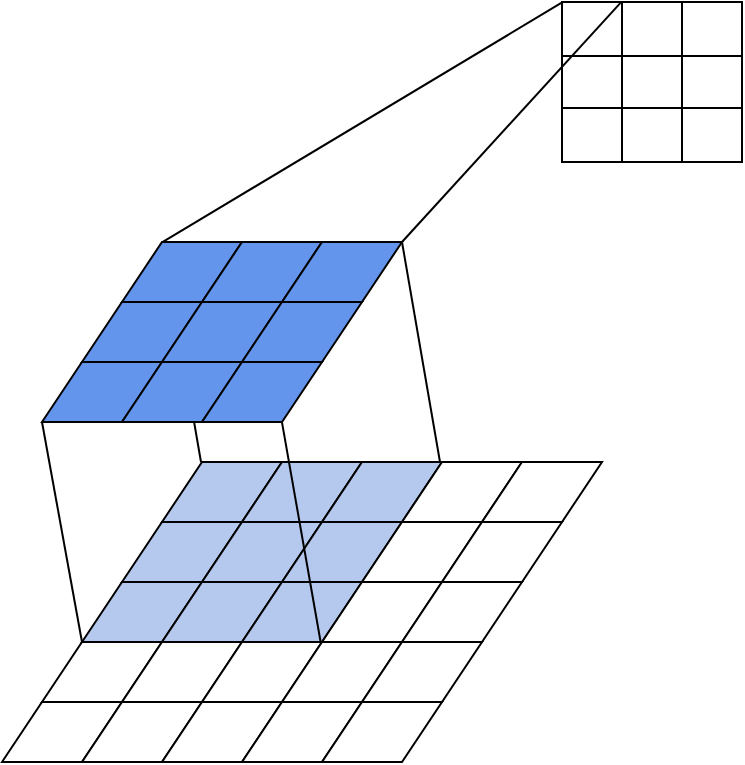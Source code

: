 <mxfile version="21.6.6" type="github">
  <diagram name="Página-1" id="jo_heMIZXuQTg2KebVLG">
    <mxGraphModel dx="989" dy="554" grid="1" gridSize="10" guides="1" tooltips="1" connect="1" arrows="1" fold="1" page="1" pageScale="1" pageWidth="827" pageHeight="1169" math="0" shadow="0">
      <root>
        <mxCell id="0" />
        <mxCell id="1" parent="0" />
        <mxCell id="lXzNm0UQ8YknDkBXzUpj-116" value="" style="group;fillColor=none;" vertex="1" connectable="0" parent="1">
          <mxGeometry x="190" y="140" width="180" height="90" as="geometry" />
        </mxCell>
        <mxCell id="lXzNm0UQ8YknDkBXzUpj-128" value="" style="endArrow=none;html=1;rounded=0;entryX=0.322;entryY=0;entryDx=0;entryDy=0;entryPerimeter=0;exitX=1;exitY=0;exitDx=0;exitDy=0;" edge="1" parent="lXzNm0UQ8YknDkBXzUpj-116">
          <mxGeometry width="50" height="50" relative="1" as="geometry">
            <mxPoint x="60.5" as="sourcePoint" />
            <mxPoint x="79.5" y="110" as="targetPoint" />
          </mxGeometry>
        </mxCell>
        <mxCell id="lXzNm0UQ8YknDkBXzUpj-104" value="" style="shape=parallelogram;perimeter=parallelogramPerimeter;whiteSpace=wrap;html=1;fixedSize=1;fillColor=#6495ED;" vertex="1" parent="lXzNm0UQ8YknDkBXzUpj-116">
          <mxGeometry x="40" width="60" height="30" as="geometry" />
        </mxCell>
        <mxCell id="lXzNm0UQ8YknDkBXzUpj-105" value="" style="shape=parallelogram;perimeter=parallelogramPerimeter;whiteSpace=wrap;html=1;fixedSize=1;fillColor=#6495ED;" vertex="1" parent="lXzNm0UQ8YknDkBXzUpj-116">
          <mxGeometry x="80" width="60" height="30" as="geometry" />
        </mxCell>
        <mxCell id="lXzNm0UQ8YknDkBXzUpj-106" value="" style="shape=parallelogram;perimeter=parallelogramPerimeter;whiteSpace=wrap;html=1;fixedSize=1;fillColor=#6495ED;" vertex="1" parent="lXzNm0UQ8YknDkBXzUpj-116">
          <mxGeometry x="120" width="60" height="30" as="geometry" />
        </mxCell>
        <mxCell id="lXzNm0UQ8YknDkBXzUpj-107" value="" style="shape=parallelogram;perimeter=parallelogramPerimeter;whiteSpace=wrap;html=1;fixedSize=1;fillColor=#6495ED;" vertex="1" parent="lXzNm0UQ8YknDkBXzUpj-116">
          <mxGeometry x="20" y="30" width="60" height="30" as="geometry" />
        </mxCell>
        <mxCell id="lXzNm0UQ8YknDkBXzUpj-108" value="" style="shape=parallelogram;perimeter=parallelogramPerimeter;whiteSpace=wrap;html=1;fixedSize=1;fillColor=#6495ED;" vertex="1" parent="lXzNm0UQ8YknDkBXzUpj-116">
          <mxGeometry x="60" y="30" width="60" height="30" as="geometry" />
        </mxCell>
        <mxCell id="lXzNm0UQ8YknDkBXzUpj-109" value="" style="shape=parallelogram;perimeter=parallelogramPerimeter;whiteSpace=wrap;html=1;fixedSize=1;fillColor=#6495ED;" vertex="1" parent="lXzNm0UQ8YknDkBXzUpj-116">
          <mxGeometry x="100" y="30" width="60" height="30" as="geometry" />
        </mxCell>
        <mxCell id="lXzNm0UQ8YknDkBXzUpj-110" value="" style="shape=parallelogram;perimeter=parallelogramPerimeter;whiteSpace=wrap;html=1;fixedSize=1;fillColor=#6495ED;" vertex="1" parent="lXzNm0UQ8YknDkBXzUpj-116">
          <mxGeometry y="60" width="60" height="30" as="geometry" />
        </mxCell>
        <mxCell id="lXzNm0UQ8YknDkBXzUpj-111" value="" style="shape=parallelogram;perimeter=parallelogramPerimeter;whiteSpace=wrap;html=1;fixedSize=1;fillColor=#6495ED;" vertex="1" parent="lXzNm0UQ8YknDkBXzUpj-116">
          <mxGeometry x="40" y="60" width="60" height="30" as="geometry" />
        </mxCell>
        <mxCell id="lXzNm0UQ8YknDkBXzUpj-112" value="" style="shape=parallelogram;perimeter=parallelogramPerimeter;whiteSpace=wrap;html=1;fixedSize=1;fillColor=#6495ED;" vertex="1" parent="lXzNm0UQ8YknDkBXzUpj-116">
          <mxGeometry x="80" y="60" width="60" height="30" as="geometry" />
        </mxCell>
        <mxCell id="lXzNm0UQ8YknDkBXzUpj-117" value="" style="group" vertex="1" connectable="0" parent="1">
          <mxGeometry x="170" y="250" width="300" height="150" as="geometry" />
        </mxCell>
        <mxCell id="lXzNm0UQ8YknDkBXzUpj-78" value="" style="shape=parallelogram;perimeter=parallelogramPerimeter;whiteSpace=wrap;html=1;fixedSize=1;fillColor=#B4C9ED;" vertex="1" parent="lXzNm0UQ8YknDkBXzUpj-117">
          <mxGeometry x="80" width="60" height="30" as="geometry" />
        </mxCell>
        <mxCell id="lXzNm0UQ8YknDkBXzUpj-80" value="" style="shape=parallelogram;perimeter=parallelogramPerimeter;whiteSpace=wrap;html=1;fixedSize=1;fillColor=#B4C9ED;" vertex="1" parent="lXzNm0UQ8YknDkBXzUpj-117">
          <mxGeometry x="120" width="60" height="30" as="geometry" />
        </mxCell>
        <mxCell id="lXzNm0UQ8YknDkBXzUpj-81" value="" style="shape=parallelogram;perimeter=parallelogramPerimeter;whiteSpace=wrap;html=1;fixedSize=1;fillColor=#B4C9ED;" vertex="1" parent="lXzNm0UQ8YknDkBXzUpj-117">
          <mxGeometry x="160" width="60" height="30" as="geometry" />
        </mxCell>
        <mxCell id="lXzNm0UQ8YknDkBXzUpj-82" value="" style="shape=parallelogram;perimeter=parallelogramPerimeter;whiteSpace=wrap;html=1;fixedSize=1;" vertex="1" parent="lXzNm0UQ8YknDkBXzUpj-117">
          <mxGeometry x="200" width="60" height="30" as="geometry" />
        </mxCell>
        <mxCell id="lXzNm0UQ8YknDkBXzUpj-83" value="" style="shape=parallelogram;perimeter=parallelogramPerimeter;whiteSpace=wrap;html=1;fixedSize=1;" vertex="1" parent="lXzNm0UQ8YknDkBXzUpj-117">
          <mxGeometry x="240" width="60" height="30" as="geometry" />
        </mxCell>
        <mxCell id="lXzNm0UQ8YknDkBXzUpj-84" value="" style="shape=parallelogram;perimeter=parallelogramPerimeter;whiteSpace=wrap;html=1;fixedSize=1;fillColor=#B4C9ED;" vertex="1" parent="lXzNm0UQ8YknDkBXzUpj-117">
          <mxGeometry x="60" y="30" width="60" height="30" as="geometry" />
        </mxCell>
        <mxCell id="lXzNm0UQ8YknDkBXzUpj-85" value="" style="shape=parallelogram;perimeter=parallelogramPerimeter;whiteSpace=wrap;html=1;fixedSize=1;fillColor=#B4C9ED;" vertex="1" parent="lXzNm0UQ8YknDkBXzUpj-117">
          <mxGeometry x="100" y="30" width="60" height="30" as="geometry" />
        </mxCell>
        <mxCell id="lXzNm0UQ8YknDkBXzUpj-86" value="" style="shape=parallelogram;perimeter=parallelogramPerimeter;whiteSpace=wrap;html=1;fixedSize=1;fillColor=#B4C9ED;" vertex="1" parent="lXzNm0UQ8YknDkBXzUpj-117">
          <mxGeometry x="140" y="30" width="60" height="30" as="geometry" />
        </mxCell>
        <mxCell id="lXzNm0UQ8YknDkBXzUpj-87" value="" style="shape=parallelogram;perimeter=parallelogramPerimeter;whiteSpace=wrap;html=1;fixedSize=1;" vertex="1" parent="lXzNm0UQ8YknDkBXzUpj-117">
          <mxGeometry x="180" y="30" width="60" height="30" as="geometry" />
        </mxCell>
        <mxCell id="lXzNm0UQ8YknDkBXzUpj-88" value="" style="shape=parallelogram;perimeter=parallelogramPerimeter;whiteSpace=wrap;html=1;fixedSize=1;" vertex="1" parent="lXzNm0UQ8YknDkBXzUpj-117">
          <mxGeometry x="220" y="30" width="60" height="30" as="geometry" />
        </mxCell>
        <mxCell id="lXzNm0UQ8YknDkBXzUpj-89" value="" style="shape=parallelogram;perimeter=parallelogramPerimeter;whiteSpace=wrap;html=1;fixedSize=1;fillColor=#B4C9ED;" vertex="1" parent="lXzNm0UQ8YknDkBXzUpj-117">
          <mxGeometry x="40" y="60" width="60" height="30" as="geometry" />
        </mxCell>
        <mxCell id="lXzNm0UQ8YknDkBXzUpj-90" value="" style="shape=parallelogram;perimeter=parallelogramPerimeter;whiteSpace=wrap;html=1;fixedSize=1;fillColor=#B4C9ED;" vertex="1" parent="lXzNm0UQ8YknDkBXzUpj-117">
          <mxGeometry x="80" y="60" width="60" height="30" as="geometry" />
        </mxCell>
        <mxCell id="lXzNm0UQ8YknDkBXzUpj-91" value="" style="shape=parallelogram;perimeter=parallelogramPerimeter;whiteSpace=wrap;html=1;fixedSize=1;fillColor=#B4C9ED;" vertex="1" parent="lXzNm0UQ8YknDkBXzUpj-117">
          <mxGeometry x="120" y="60" width="60" height="30" as="geometry" />
        </mxCell>
        <mxCell id="lXzNm0UQ8YknDkBXzUpj-92" value="" style="shape=parallelogram;perimeter=parallelogramPerimeter;whiteSpace=wrap;html=1;fixedSize=1;" vertex="1" parent="lXzNm0UQ8YknDkBXzUpj-117">
          <mxGeometry x="160" y="60" width="60" height="30" as="geometry" />
        </mxCell>
        <mxCell id="lXzNm0UQ8YknDkBXzUpj-93" value="" style="shape=parallelogram;perimeter=parallelogramPerimeter;whiteSpace=wrap;html=1;fixedSize=1;" vertex="1" parent="lXzNm0UQ8YknDkBXzUpj-117">
          <mxGeometry x="200" y="60" width="60" height="30" as="geometry" />
        </mxCell>
        <mxCell id="lXzNm0UQ8YknDkBXzUpj-94" value="" style="shape=parallelogram;perimeter=parallelogramPerimeter;whiteSpace=wrap;html=1;fixedSize=1;" vertex="1" parent="lXzNm0UQ8YknDkBXzUpj-117">
          <mxGeometry x="20" y="90" width="60" height="30" as="geometry" />
        </mxCell>
        <mxCell id="lXzNm0UQ8YknDkBXzUpj-95" value="" style="shape=parallelogram;perimeter=parallelogramPerimeter;whiteSpace=wrap;html=1;fixedSize=1;" vertex="1" parent="lXzNm0UQ8YknDkBXzUpj-117">
          <mxGeometry x="60" y="90" width="60" height="30" as="geometry" />
        </mxCell>
        <mxCell id="lXzNm0UQ8YknDkBXzUpj-96" value="" style="shape=parallelogram;perimeter=parallelogramPerimeter;whiteSpace=wrap;html=1;fixedSize=1;" vertex="1" parent="lXzNm0UQ8YknDkBXzUpj-117">
          <mxGeometry x="100" y="90" width="60" height="30" as="geometry" />
        </mxCell>
        <mxCell id="lXzNm0UQ8YknDkBXzUpj-97" value="" style="shape=parallelogram;perimeter=parallelogramPerimeter;whiteSpace=wrap;html=1;fixedSize=1;" vertex="1" parent="lXzNm0UQ8YknDkBXzUpj-117">
          <mxGeometry x="140" y="90" width="60" height="30" as="geometry" />
        </mxCell>
        <mxCell id="lXzNm0UQ8YknDkBXzUpj-98" value="" style="shape=parallelogram;perimeter=parallelogramPerimeter;whiteSpace=wrap;html=1;fixedSize=1;" vertex="1" parent="lXzNm0UQ8YknDkBXzUpj-117">
          <mxGeometry x="180" y="90" width="60" height="30" as="geometry" />
        </mxCell>
        <mxCell id="lXzNm0UQ8YknDkBXzUpj-99" value="" style="shape=parallelogram;perimeter=parallelogramPerimeter;whiteSpace=wrap;html=1;fixedSize=1;" vertex="1" parent="lXzNm0UQ8YknDkBXzUpj-117">
          <mxGeometry y="120" width="60" height="30" as="geometry" />
        </mxCell>
        <mxCell id="lXzNm0UQ8YknDkBXzUpj-100" value="" style="shape=parallelogram;perimeter=parallelogramPerimeter;whiteSpace=wrap;html=1;fixedSize=1;" vertex="1" parent="lXzNm0UQ8YknDkBXzUpj-117">
          <mxGeometry x="40" y="120" width="60" height="30" as="geometry" />
        </mxCell>
        <mxCell id="lXzNm0UQ8YknDkBXzUpj-101" value="" style="shape=parallelogram;perimeter=parallelogramPerimeter;whiteSpace=wrap;html=1;fixedSize=1;" vertex="1" parent="lXzNm0UQ8YknDkBXzUpj-117">
          <mxGeometry x="80" y="120" width="60" height="30" as="geometry" />
        </mxCell>
        <mxCell id="lXzNm0UQ8YknDkBXzUpj-102" value="" style="shape=parallelogram;perimeter=parallelogramPerimeter;whiteSpace=wrap;html=1;fixedSize=1;" vertex="1" parent="lXzNm0UQ8YknDkBXzUpj-117">
          <mxGeometry x="120" y="120" width="60" height="30" as="geometry" />
        </mxCell>
        <mxCell id="lXzNm0UQ8YknDkBXzUpj-103" value="" style="shape=parallelogram;perimeter=parallelogramPerimeter;whiteSpace=wrap;html=1;fixedSize=1;" vertex="1" parent="lXzNm0UQ8YknDkBXzUpj-117">
          <mxGeometry x="160" y="120" width="60" height="30" as="geometry" />
        </mxCell>
        <mxCell id="lXzNm0UQ8YknDkBXzUpj-126" value="" style="endArrow=none;html=1;rounded=0;exitX=0;exitY=1;exitDx=0;exitDy=0;entryX=0.322;entryY=0;entryDx=0;entryDy=0;entryPerimeter=0;" edge="1" parent="lXzNm0UQ8YknDkBXzUpj-117" source="lXzNm0UQ8YknDkBXzUpj-110">
          <mxGeometry width="50" height="50" relative="1" as="geometry">
            <mxPoint x="1" y="-110" as="sourcePoint" />
            <mxPoint x="40" y="90" as="targetPoint" />
          </mxGeometry>
        </mxCell>
        <mxCell id="lXzNm0UQ8YknDkBXzUpj-118" value="" style="endArrow=none;html=1;rounded=0;exitX=0.667;exitY=1.011;exitDx=0;exitDy=0;entryX=0.322;entryY=0;entryDx=0;entryDy=0;exitPerimeter=0;entryPerimeter=0;" edge="1" parent="1" source="lXzNm0UQ8YknDkBXzUpj-112" target="lXzNm0UQ8YknDkBXzUpj-97">
          <mxGeometry width="50" height="50" relative="1" as="geometry">
            <mxPoint x="446" y="320" as="sourcePoint" />
            <mxPoint x="496" y="270" as="targetPoint" />
          </mxGeometry>
        </mxCell>
        <mxCell id="lXzNm0UQ8YknDkBXzUpj-125" value="" style="endArrow=none;html=1;rounded=0;entryX=0.322;entryY=0;entryDx=0;entryDy=0;entryPerimeter=0;exitX=1;exitY=0;exitDx=0;exitDy=0;" edge="1" parent="1" source="lXzNm0UQ8YknDkBXzUpj-106">
          <mxGeometry width="50" height="50" relative="1" as="geometry">
            <mxPoint x="380" y="140" as="sourcePoint" />
            <mxPoint x="389" y="250" as="targetPoint" />
          </mxGeometry>
        </mxCell>
        <mxCell id="lXzNm0UQ8YknDkBXzUpj-129" value="" style="shape=table;startSize=0;container=1;collapsible=0;childLayout=tableLayout;fontSize=16;" vertex="1" parent="1">
          <mxGeometry x="450" y="20" width="90" height="80" as="geometry" />
        </mxCell>
        <mxCell id="lXzNm0UQ8YknDkBXzUpj-130" value="" style="shape=tableRow;horizontal=0;startSize=0;swimlaneHead=0;swimlaneBody=0;strokeColor=inherit;top=0;left=0;bottom=0;right=0;collapsible=0;dropTarget=0;fillColor=none;points=[[0,0.5],[1,0.5]];portConstraint=eastwest;fontSize=16;" vertex="1" parent="lXzNm0UQ8YknDkBXzUpj-129">
          <mxGeometry width="90" height="27" as="geometry" />
        </mxCell>
        <mxCell id="lXzNm0UQ8YknDkBXzUpj-131" value="" style="shape=partialRectangle;html=1;whiteSpace=wrap;connectable=0;strokeColor=inherit;overflow=hidden;fillColor=none;top=0;left=0;bottom=0;right=0;pointerEvents=1;fontSize=16;" vertex="1" parent="lXzNm0UQ8YknDkBXzUpj-130">
          <mxGeometry width="30" height="27" as="geometry">
            <mxRectangle width="30" height="27" as="alternateBounds" />
          </mxGeometry>
        </mxCell>
        <mxCell id="lXzNm0UQ8YknDkBXzUpj-132" value="" style="shape=partialRectangle;html=1;whiteSpace=wrap;connectable=0;strokeColor=inherit;overflow=hidden;fillColor=none;top=0;left=0;bottom=0;right=0;pointerEvents=1;fontSize=16;" vertex="1" parent="lXzNm0UQ8YknDkBXzUpj-130">
          <mxGeometry x="30" width="30" height="27" as="geometry">
            <mxRectangle width="30" height="27" as="alternateBounds" />
          </mxGeometry>
        </mxCell>
        <mxCell id="lXzNm0UQ8YknDkBXzUpj-133" value="" style="shape=partialRectangle;html=1;whiteSpace=wrap;connectable=0;strokeColor=inherit;overflow=hidden;fillColor=none;top=0;left=0;bottom=0;right=0;pointerEvents=1;fontSize=16;" vertex="1" parent="lXzNm0UQ8YknDkBXzUpj-130">
          <mxGeometry x="60" width="30" height="27" as="geometry">
            <mxRectangle width="30" height="27" as="alternateBounds" />
          </mxGeometry>
        </mxCell>
        <mxCell id="lXzNm0UQ8YknDkBXzUpj-134" value="" style="shape=tableRow;horizontal=0;startSize=0;swimlaneHead=0;swimlaneBody=0;strokeColor=inherit;top=0;left=0;bottom=0;right=0;collapsible=0;dropTarget=0;fillColor=none;points=[[0,0.5],[1,0.5]];portConstraint=eastwest;fontSize=16;" vertex="1" parent="lXzNm0UQ8YknDkBXzUpj-129">
          <mxGeometry y="27" width="90" height="26" as="geometry" />
        </mxCell>
        <mxCell id="lXzNm0UQ8YknDkBXzUpj-135" value="" style="shape=partialRectangle;html=1;whiteSpace=wrap;connectable=0;strokeColor=inherit;overflow=hidden;fillColor=none;top=0;left=0;bottom=0;right=0;pointerEvents=1;fontSize=16;" vertex="1" parent="lXzNm0UQ8YknDkBXzUpj-134">
          <mxGeometry width="30" height="26" as="geometry">
            <mxRectangle width="30" height="26" as="alternateBounds" />
          </mxGeometry>
        </mxCell>
        <mxCell id="lXzNm0UQ8YknDkBXzUpj-136" value="" style="shape=partialRectangle;html=1;whiteSpace=wrap;connectable=0;strokeColor=inherit;overflow=hidden;fillColor=none;top=0;left=0;bottom=0;right=0;pointerEvents=1;fontSize=16;" vertex="1" parent="lXzNm0UQ8YknDkBXzUpj-134">
          <mxGeometry x="30" width="30" height="26" as="geometry">
            <mxRectangle width="30" height="26" as="alternateBounds" />
          </mxGeometry>
        </mxCell>
        <mxCell id="lXzNm0UQ8YknDkBXzUpj-137" value="" style="shape=partialRectangle;html=1;whiteSpace=wrap;connectable=0;strokeColor=inherit;overflow=hidden;fillColor=none;top=0;left=0;bottom=0;right=0;pointerEvents=1;fontSize=16;" vertex="1" parent="lXzNm0UQ8YknDkBXzUpj-134">
          <mxGeometry x="60" width="30" height="26" as="geometry">
            <mxRectangle width="30" height="26" as="alternateBounds" />
          </mxGeometry>
        </mxCell>
        <mxCell id="lXzNm0UQ8YknDkBXzUpj-138" value="" style="shape=tableRow;horizontal=0;startSize=0;swimlaneHead=0;swimlaneBody=0;strokeColor=inherit;top=0;left=0;bottom=0;right=0;collapsible=0;dropTarget=0;fillColor=none;points=[[0,0.5],[1,0.5]];portConstraint=eastwest;fontSize=16;" vertex="1" parent="lXzNm0UQ8YknDkBXzUpj-129">
          <mxGeometry y="53" width="90" height="27" as="geometry" />
        </mxCell>
        <mxCell id="lXzNm0UQ8YknDkBXzUpj-139" value="" style="shape=partialRectangle;html=1;whiteSpace=wrap;connectable=0;strokeColor=inherit;overflow=hidden;fillColor=none;top=0;left=0;bottom=0;right=0;pointerEvents=1;fontSize=16;" vertex="1" parent="lXzNm0UQ8YknDkBXzUpj-138">
          <mxGeometry width="30" height="27" as="geometry">
            <mxRectangle width="30" height="27" as="alternateBounds" />
          </mxGeometry>
        </mxCell>
        <mxCell id="lXzNm0UQ8YknDkBXzUpj-140" value="" style="shape=partialRectangle;html=1;whiteSpace=wrap;connectable=0;strokeColor=inherit;overflow=hidden;fillColor=none;top=0;left=0;bottom=0;right=0;pointerEvents=1;fontSize=16;" vertex="1" parent="lXzNm0UQ8YknDkBXzUpj-138">
          <mxGeometry x="30" width="30" height="27" as="geometry">
            <mxRectangle width="30" height="27" as="alternateBounds" />
          </mxGeometry>
        </mxCell>
        <mxCell id="lXzNm0UQ8YknDkBXzUpj-141" value="" style="shape=partialRectangle;html=1;whiteSpace=wrap;connectable=0;strokeColor=inherit;overflow=hidden;fillColor=none;top=0;left=0;bottom=0;right=0;pointerEvents=1;fontSize=16;" vertex="1" parent="lXzNm0UQ8YknDkBXzUpj-138">
          <mxGeometry x="60" width="30" height="27" as="geometry">
            <mxRectangle width="30" height="27" as="alternateBounds" />
          </mxGeometry>
        </mxCell>
        <mxCell id="lXzNm0UQ8YknDkBXzUpj-142" value="" style="endArrow=none;html=1;rounded=0;entryX=-0.004;entryY=0.018;entryDx=0;entryDy=0;entryPerimeter=0;exitX=0.337;exitY=0.002;exitDx=0;exitDy=0;exitPerimeter=0;" edge="1" parent="1" source="lXzNm0UQ8YknDkBXzUpj-104" target="lXzNm0UQ8YknDkBXzUpj-130">
          <mxGeometry width="50" height="50" relative="1" as="geometry">
            <mxPoint x="255" y="140" as="sourcePoint" />
            <mxPoint x="305" y="90" as="targetPoint" />
          </mxGeometry>
        </mxCell>
        <mxCell id="lXzNm0UQ8YknDkBXzUpj-143" value="" style="endArrow=none;html=1;rounded=0;entryX=0.325;entryY=0.016;entryDx=0;entryDy=0;entryPerimeter=0;exitX=0.337;exitY=0.002;exitDx=0;exitDy=0;exitPerimeter=0;" edge="1" parent="1" target="lXzNm0UQ8YknDkBXzUpj-130">
          <mxGeometry width="50" height="50" relative="1" as="geometry">
            <mxPoint x="370" y="140" as="sourcePoint" />
            <mxPoint x="570" y="20" as="targetPoint" />
          </mxGeometry>
        </mxCell>
      </root>
    </mxGraphModel>
  </diagram>
</mxfile>
